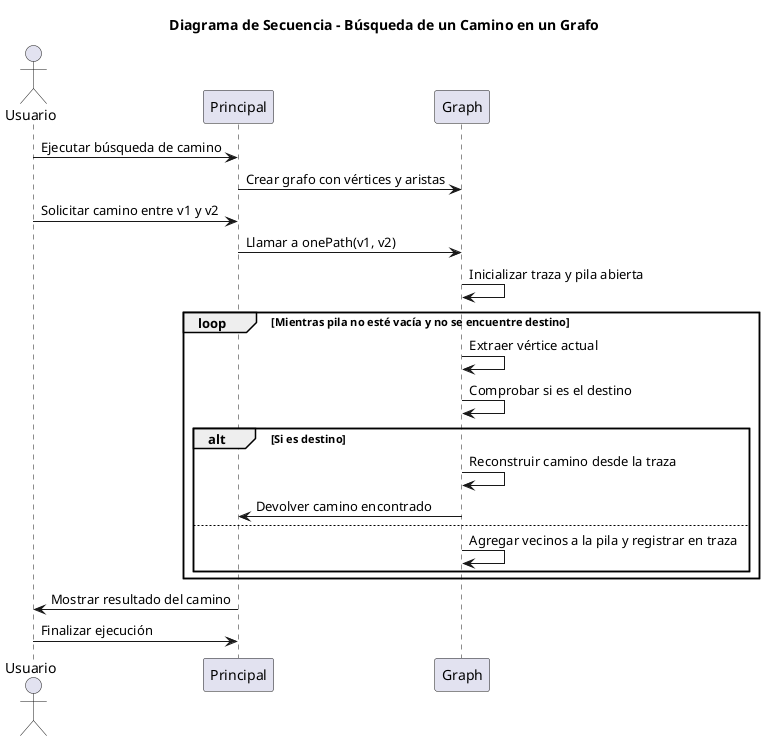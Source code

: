 @startuml

title Diagrama de Secuencia - Búsqueda de un Camino en un Grafo

actor Usuario
participant Principal
participant Graph

Usuario -> Principal: Ejecutar búsqueda de camino
Principal -> Graph: Crear grafo con vértices y aristas
Usuario -> Principal: Solicitar camino entre v1 y v2
Principal -> Graph: Llamar a onePath(v1, v2)
Graph -> Graph: Inicializar traza y pila abierta
loop Mientras pila no esté vacía y no se encuentre destino
    Graph -> Graph: Extraer vértice actual
    Graph -> Graph: Comprobar si es el destino
    alt Si es destino
        Graph -> Graph: Reconstruir camino desde la traza
        Graph -> Principal: Devolver camino encontrado
    else
        Graph -> Graph: Agregar vecinos a la pila y registrar en traza
    end
end
Principal -> Usuario: Mostrar resultado del camino
Usuario -> Principal: Finalizar ejecución

@enduml
